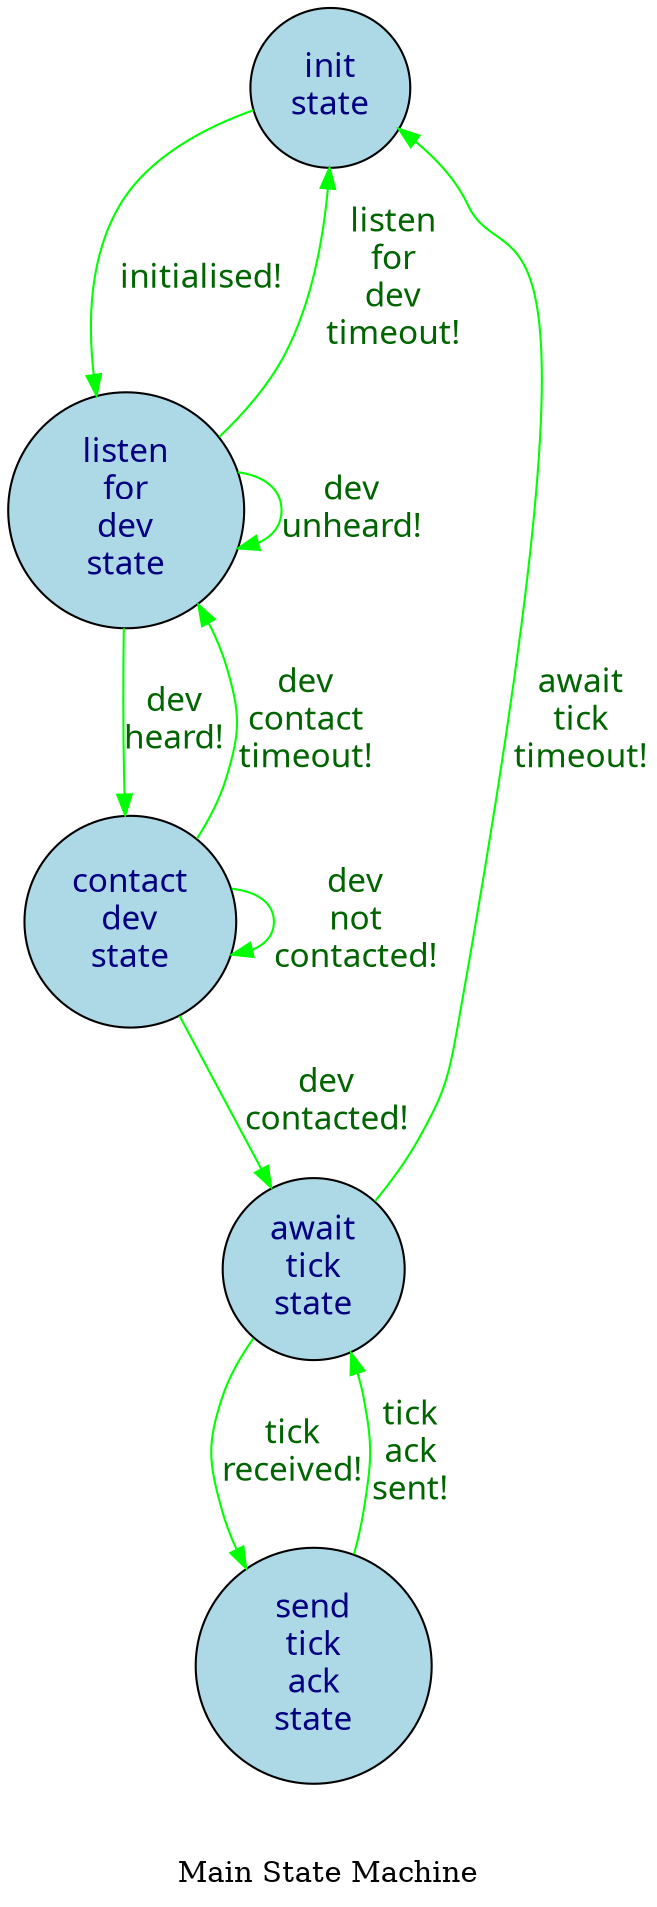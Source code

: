 digraph draw_state_machine {
  graph [bgcolor = white, label = "\n\nMain State Machine", rankdir = "UD"];
  edge [color = green, fontcolor = darkgreen, fontname = "verdana", fontsize = "16", url = "http://google.com"];
  node [color = black, fillcolor = lightblue, fontcolor = navyblue, fontname = "verdana", fontsize = "16", shape = circle, style = filled, url = "http://google.com"];
  init_state [label = "init\nstate"];
  init_state -> listen_for_dev_state [label = "initialised!"];
  listen_for_dev_state [label = "listen\nfor\ndev\nstate"];
  listen_for_dev_state -> listen_for_dev_state [label = "dev\nunheard!"];
  listen_for_dev_state [label = "listen\nfor\ndev\nstate"];
  listen_for_dev_state -> contact_dev_state [label = "dev\nheard!"];
  listen_for_dev_state [label = "listen\nfor\ndev\nstate"];
  listen_for_dev_state -> init_state [label = "listen\nfor\ndev\ntimeout!"];
  contact_dev_state [label = "contact\ndev\nstate"];
  contact_dev_state -> contact_dev_state [label = "dev\nnot\ncontacted!"];
  contact_dev_state [label = "contact\ndev\nstate"];
  contact_dev_state -> await_tick_state [label = "dev\ncontacted!"];
  contact_dev_state [label = "contact\ndev\nstate"];
  contact_dev_state -> listen_for_dev_state [label = "dev\ncontact\ntimeout!"];
  await_tick_state [label = "await\ntick\nstate"];
  await_tick_state -> send_tick_ack_state [label = "tick\nreceived!"];
  await_tick_state [label = "await\ntick\nstate"];
  await_tick_state -> init_state [label = "await\ntick\ntimeout!"];
  send_tick_ack_state [label = "send\ntick\nack\nstate"];
  send_tick_ack_state -> await_tick_state [label = "tick\nack\nsent!"];
}
